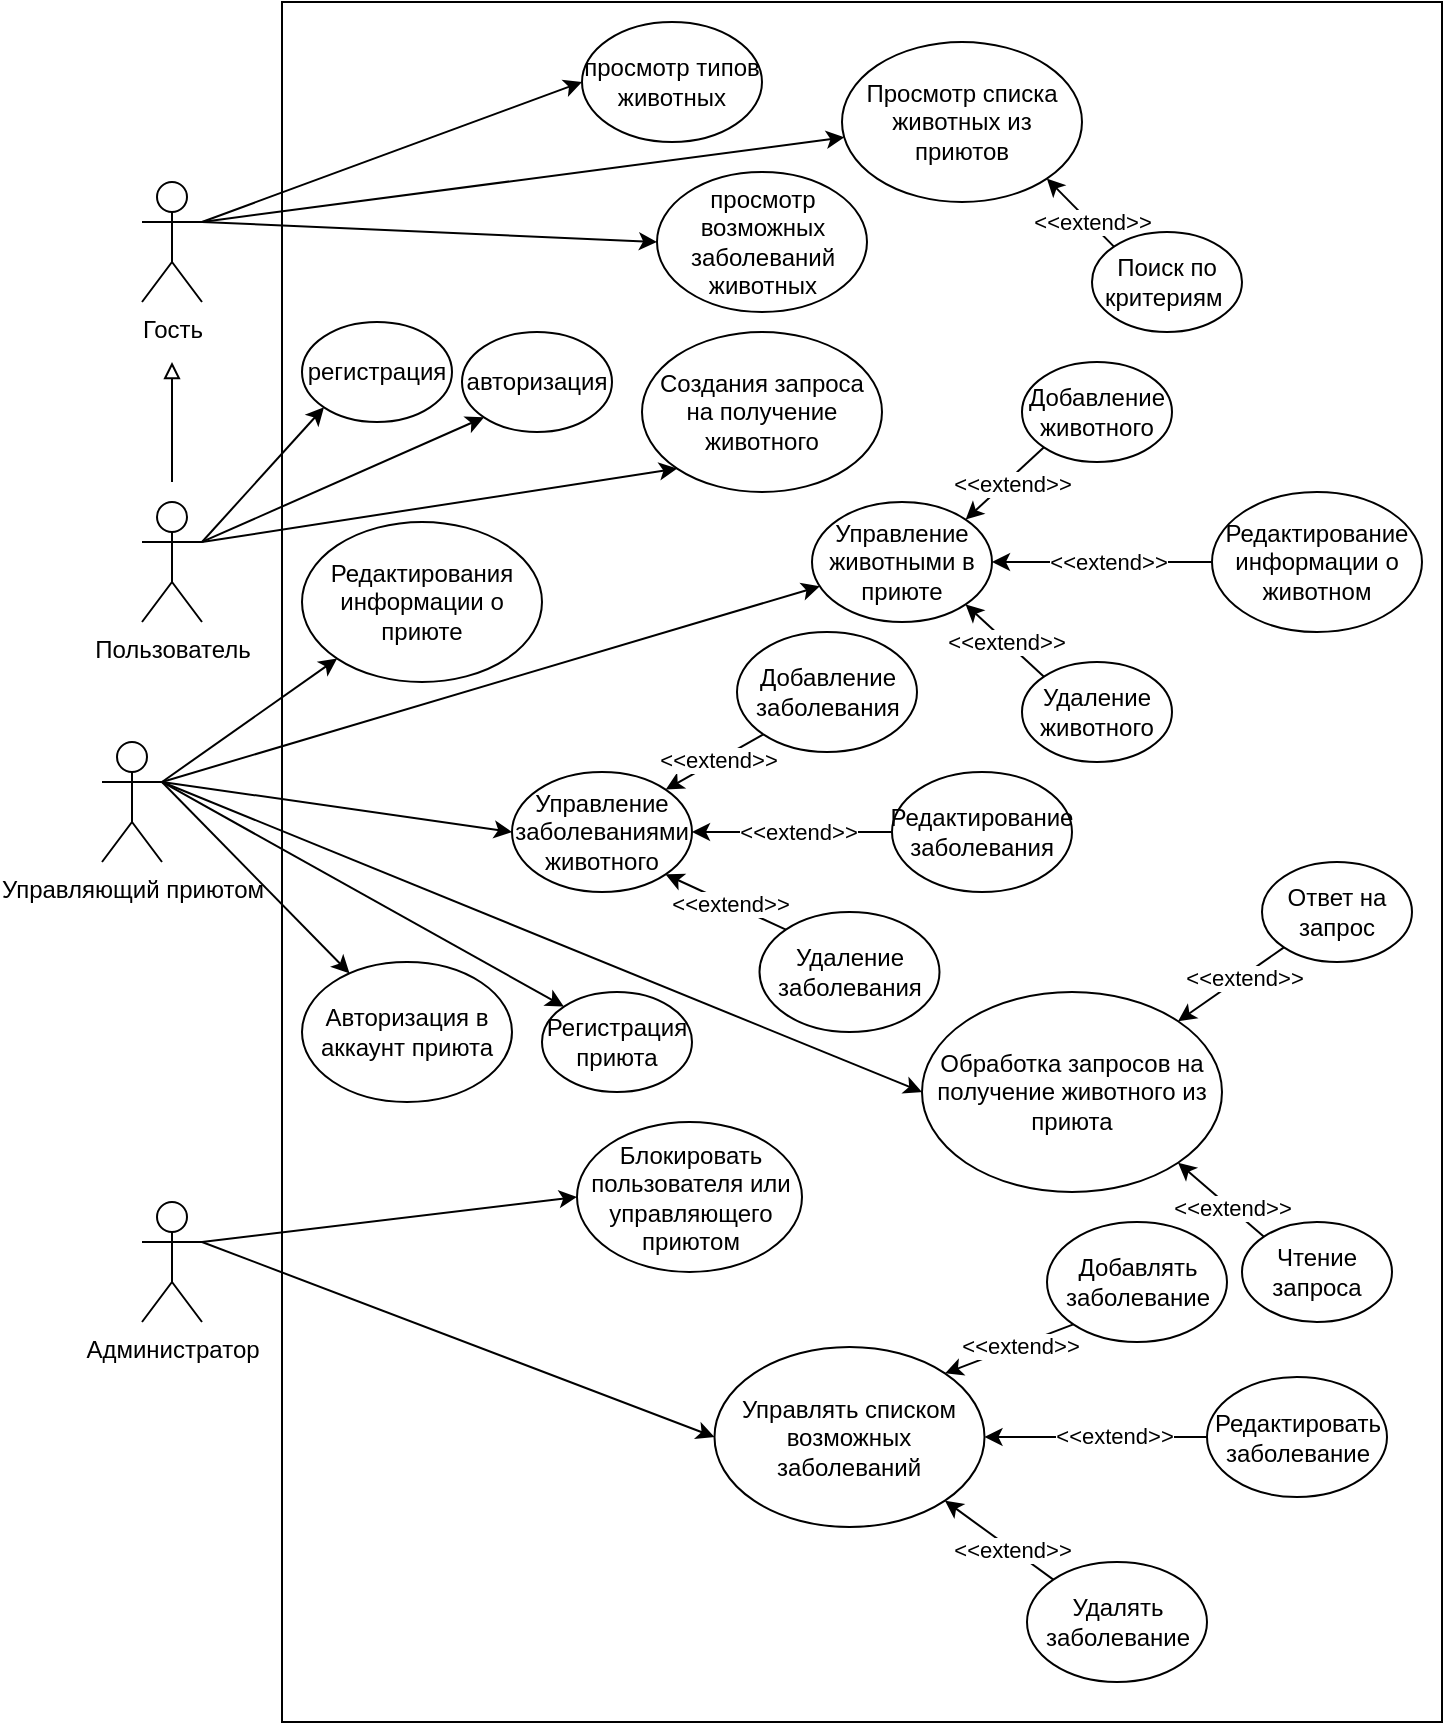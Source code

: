 <mxfile version="24.7.16">
  <diagram name="Страница — 1" id="4j2fhUW6OF-kj67QKV7w">
    <mxGraphModel dx="2261" dy="1875" grid="1" gridSize="10" guides="1" tooltips="1" connect="1" arrows="1" fold="1" page="1" pageScale="1" pageWidth="827" pageHeight="1169" math="0" shadow="0">
      <root>
        <mxCell id="0" />
        <mxCell id="1" parent="0" />
        <mxCell id="I4nIWvLqw0dqqEzSKCfI-119" value="" style="rounded=0;whiteSpace=wrap;html=1;" parent="1" vertex="1">
          <mxGeometry x="50" y="-140" width="580" height="860" as="geometry" />
        </mxCell>
        <mxCell id="I4nIWvLqw0dqqEzSKCfI-120" value="Гость" style="shape=umlActor;verticalLabelPosition=bottom;verticalAlign=top;html=1;outlineConnect=0;" parent="1" vertex="1">
          <mxGeometry x="-20" y="-50" width="30" height="60" as="geometry" />
        </mxCell>
        <mxCell id="I4nIWvLqw0dqqEzSKCfI-121" value="Пользователь" style="shape=umlActor;verticalLabelPosition=bottom;verticalAlign=top;html=1;outlineConnect=0;" parent="1" vertex="1">
          <mxGeometry x="-20" y="110" width="30" height="60" as="geometry" />
        </mxCell>
        <mxCell id="I4nIWvLqw0dqqEzSKCfI-122" value="Управляющий приютом" style="shape=umlActor;verticalLabelPosition=bottom;verticalAlign=top;html=1;outlineConnect=0;" parent="1" vertex="1">
          <mxGeometry x="-40" y="230" width="30" height="60" as="geometry" />
        </mxCell>
        <mxCell id="I4nIWvLqw0dqqEzSKCfI-123" value="Администратор" style="shape=umlActor;verticalLabelPosition=bottom;verticalAlign=top;html=1;outlineConnect=0;" parent="1" vertex="1">
          <mxGeometry x="-20" y="460" width="30" height="60" as="geometry" />
        </mxCell>
        <mxCell id="I4nIWvLqw0dqqEzSKCfI-124" value="регистрация" style="ellipse;whiteSpace=wrap;html=1;" parent="1" vertex="1">
          <mxGeometry x="60" y="20" width="75" height="50" as="geometry" />
        </mxCell>
        <mxCell id="I4nIWvLqw0dqqEzSKCfI-125" value="авторизация" style="ellipse;whiteSpace=wrap;html=1;" parent="1" vertex="1">
          <mxGeometry x="140" y="25" width="75" height="50" as="geometry" />
        </mxCell>
        <mxCell id="I4nIWvLqw0dqqEzSKCfI-126" value="" style="endArrow=classic;html=1;rounded=0;exitX=1;exitY=0.333;exitDx=0;exitDy=0;exitPerimeter=0;entryX=0;entryY=1;entryDx=0;entryDy=0;" parent="1" source="I4nIWvLqw0dqqEzSKCfI-121" target="I4nIWvLqw0dqqEzSKCfI-124" edge="1">
          <mxGeometry width="50" height="50" relative="1" as="geometry">
            <mxPoint x="20" y="140" as="sourcePoint" />
            <mxPoint x="140" y="130" as="targetPoint" />
          </mxGeometry>
        </mxCell>
        <mxCell id="I4nIWvLqw0dqqEzSKCfI-127" value="" style="endArrow=classic;html=1;rounded=0;exitX=1;exitY=0.333;exitDx=0;exitDy=0;exitPerimeter=0;entryX=0;entryY=1;entryDx=0;entryDy=0;" parent="1" source="I4nIWvLqw0dqqEzSKCfI-121" target="I4nIWvLqw0dqqEzSKCfI-125" edge="1">
          <mxGeometry width="50" height="50" relative="1" as="geometry">
            <mxPoint x="130" y="220" as="sourcePoint" />
            <mxPoint x="180" y="170" as="targetPoint" />
          </mxGeometry>
        </mxCell>
        <mxCell id="I4nIWvLqw0dqqEzSKCfI-128" value="" style="endArrow=block;html=1;rounded=0;endFill=0;" parent="1" edge="1">
          <mxGeometry width="50" height="50" relative="1" as="geometry">
            <mxPoint x="-5" y="100" as="sourcePoint" />
            <mxPoint x="-5" y="40" as="targetPoint" />
          </mxGeometry>
        </mxCell>
        <mxCell id="I4nIWvLqw0dqqEzSKCfI-129" value="просмотр типов животных" style="ellipse;whiteSpace=wrap;html=1;" parent="1" vertex="1">
          <mxGeometry x="200" y="-130" width="90" height="60" as="geometry" />
        </mxCell>
        <mxCell id="I4nIWvLqw0dqqEzSKCfI-130" value="просмотр возможных заболеваний животных" style="ellipse;whiteSpace=wrap;html=1;" parent="1" vertex="1">
          <mxGeometry x="237.5" y="-55" width="105" height="70" as="geometry" />
        </mxCell>
        <mxCell id="I4nIWvLqw0dqqEzSKCfI-131" value="" style="endArrow=classic;html=1;rounded=0;exitX=1;exitY=0.333;exitDx=0;exitDy=0;exitPerimeter=0;entryX=0;entryY=0.5;entryDx=0;entryDy=0;" parent="1" source="I4nIWvLqw0dqqEzSKCfI-120" target="I4nIWvLqw0dqqEzSKCfI-129" edge="1">
          <mxGeometry width="50" height="50" relative="1" as="geometry">
            <mxPoint x="160" y="20" as="sourcePoint" />
            <mxPoint x="210" y="-30" as="targetPoint" />
          </mxGeometry>
        </mxCell>
        <mxCell id="I4nIWvLqw0dqqEzSKCfI-132" value="" style="endArrow=classic;html=1;rounded=0;entryX=0;entryY=0.5;entryDx=0;entryDy=0;" parent="1" target="I4nIWvLqw0dqqEzSKCfI-130" edge="1">
          <mxGeometry width="50" height="50" relative="1" as="geometry">
            <mxPoint x="10" y="-30" as="sourcePoint" />
            <mxPoint x="150" y="-10" as="targetPoint" />
          </mxGeometry>
        </mxCell>
        <mxCell id="I4nIWvLqw0dqqEzSKCfI-133" value="" style="endArrow=classic;html=1;rounded=0;exitX=1;exitY=0.333;exitDx=0;exitDy=0;exitPerimeter=0;" parent="1" source="I4nIWvLqw0dqqEzSKCfI-122" target="I4nIWvLqw0dqqEzSKCfI-134" edge="1">
          <mxGeometry width="50" height="50" relative="1" as="geometry">
            <mxPoint x="60" y="250" as="sourcePoint" />
            <mxPoint x="120" y="250" as="targetPoint" />
          </mxGeometry>
        </mxCell>
        <mxCell id="I4nIWvLqw0dqqEzSKCfI-134" value="Управление животными в приюте" style="ellipse;whiteSpace=wrap;html=1;" parent="1" vertex="1">
          <mxGeometry x="315" y="110" width="90" height="60" as="geometry" />
        </mxCell>
        <mxCell id="I4nIWvLqw0dqqEzSKCfI-135" value="Добавление животного" style="ellipse;whiteSpace=wrap;html=1;" parent="1" vertex="1">
          <mxGeometry x="420" y="40" width="75" height="50" as="geometry" />
        </mxCell>
        <mxCell id="I4nIWvLqw0dqqEzSKCfI-136" value="Редактирование информации о животном" style="ellipse;whiteSpace=wrap;html=1;" parent="1" vertex="1">
          <mxGeometry x="515" y="105" width="105" height="70" as="geometry" />
        </mxCell>
        <mxCell id="I4nIWvLqw0dqqEzSKCfI-137" value="Удаление животного" style="ellipse;whiteSpace=wrap;html=1;" parent="1" vertex="1">
          <mxGeometry x="420" y="190" width="75" height="50" as="geometry" />
        </mxCell>
        <mxCell id="I4nIWvLqw0dqqEzSKCfI-138" value="" style="endArrow=classic;html=1;rounded=0;exitX=0;exitY=1;exitDx=0;exitDy=0;entryX=1;entryY=0;entryDx=0;entryDy=0;" parent="1" source="I4nIWvLqw0dqqEzSKCfI-135" target="I4nIWvLqw0dqqEzSKCfI-134" edge="1">
          <mxGeometry width="50" height="50" relative="1" as="geometry">
            <mxPoint x="240" y="360" as="sourcePoint" />
            <mxPoint x="290" y="310" as="targetPoint" />
          </mxGeometry>
        </mxCell>
        <mxCell id="I4nIWvLqw0dqqEzSKCfI-139" value="&amp;lt;&amp;lt;extend&amp;gt;&amp;gt;" style="edgeLabel;html=1;align=center;verticalAlign=middle;resizable=0;points=[];" parent="I4nIWvLqw0dqqEzSKCfI-138" vertex="1" connectable="0">
          <mxGeometry x="-0.076" y="2" relative="1" as="geometry">
            <mxPoint as="offset" />
          </mxGeometry>
        </mxCell>
        <mxCell id="I4nIWvLqw0dqqEzSKCfI-140" value="" style="endArrow=classic;html=1;rounded=0;exitX=0;exitY=0.5;exitDx=0;exitDy=0;entryX=1;entryY=0.5;entryDx=0;entryDy=0;" parent="1" source="I4nIWvLqw0dqqEzSKCfI-136" target="I4nIWvLqw0dqqEzSKCfI-134" edge="1">
          <mxGeometry width="50" height="50" relative="1" as="geometry">
            <mxPoint x="410" y="190" as="sourcePoint" />
            <mxPoint x="397" y="229" as="targetPoint" />
          </mxGeometry>
        </mxCell>
        <mxCell id="I4nIWvLqw0dqqEzSKCfI-141" value="&amp;lt;&amp;lt;extend&amp;gt;&amp;gt;" style="edgeLabel;html=1;align=center;verticalAlign=middle;resizable=0;points=[];" parent="I4nIWvLqw0dqqEzSKCfI-140" vertex="1" connectable="0">
          <mxGeometry x="-0.05" relative="1" as="geometry">
            <mxPoint as="offset" />
          </mxGeometry>
        </mxCell>
        <mxCell id="I4nIWvLqw0dqqEzSKCfI-142" value="" style="endArrow=classic;html=1;rounded=0;exitX=0;exitY=0;exitDx=0;exitDy=0;entryX=1;entryY=1;entryDx=0;entryDy=0;" parent="1" source="I4nIWvLqw0dqqEzSKCfI-137" target="I4nIWvLqw0dqqEzSKCfI-134" edge="1">
          <mxGeometry width="50" height="50" relative="1" as="geometry">
            <mxPoint x="460" y="250" as="sourcePoint" />
            <mxPoint x="410" y="250" as="targetPoint" />
          </mxGeometry>
        </mxCell>
        <mxCell id="I4nIWvLqw0dqqEzSKCfI-143" value="&amp;lt;&amp;lt;extend&amp;gt;&amp;gt;" style="edgeLabel;html=1;align=center;verticalAlign=middle;resizable=0;points=[];" parent="I4nIWvLqw0dqqEzSKCfI-142" vertex="1" connectable="0">
          <mxGeometry x="-0.006" relative="1" as="geometry">
            <mxPoint as="offset" />
          </mxGeometry>
        </mxCell>
        <mxCell id="I4nIWvLqw0dqqEzSKCfI-144" value="Обработка запросов на получение животного из приюта" style="ellipse;whiteSpace=wrap;html=1;" parent="1" vertex="1">
          <mxGeometry x="370" y="355" width="150" height="100" as="geometry" />
        </mxCell>
        <mxCell id="I4nIWvLqw0dqqEzSKCfI-145" value="" style="endArrow=classic;html=1;rounded=0;exitX=1;exitY=0.333;exitDx=0;exitDy=0;exitPerimeter=0;entryX=0;entryY=0.5;entryDx=0;entryDy=0;" parent="1" source="I4nIWvLqw0dqqEzSKCfI-122" target="I4nIWvLqw0dqqEzSKCfI-144" edge="1">
          <mxGeometry width="50" height="50" relative="1" as="geometry">
            <mxPoint x="100" y="340" as="sourcePoint" />
            <mxPoint x="150" y="290" as="targetPoint" />
          </mxGeometry>
        </mxCell>
        <mxCell id="I4nIWvLqw0dqqEzSKCfI-146" value="Чтение запроса" style="ellipse;whiteSpace=wrap;html=1;" parent="1" vertex="1">
          <mxGeometry x="530" y="470" width="75" height="50" as="geometry" />
        </mxCell>
        <mxCell id="I4nIWvLqw0dqqEzSKCfI-147" value="" style="endArrow=classic;html=1;rounded=0;entryX=1;entryY=1;entryDx=0;entryDy=0;exitX=0;exitY=0;exitDx=0;exitDy=0;" parent="1" source="I4nIWvLqw0dqqEzSKCfI-146" target="I4nIWvLqw0dqqEzSKCfI-144" edge="1">
          <mxGeometry width="50" height="50" relative="1" as="geometry">
            <mxPoint x="540" y="462.5" as="sourcePoint" />
            <mxPoint x="590" y="412.5" as="targetPoint" />
          </mxGeometry>
        </mxCell>
        <mxCell id="I4nIWvLqw0dqqEzSKCfI-148" value="&amp;lt;&amp;lt;extend&amp;gt;&amp;gt;" style="edgeLabel;html=1;align=center;verticalAlign=middle;resizable=0;points=[];" parent="I4nIWvLqw0dqqEzSKCfI-147" vertex="1" connectable="0">
          <mxGeometry x="-0.22" relative="1" as="geometry">
            <mxPoint as="offset" />
          </mxGeometry>
        </mxCell>
        <mxCell id="I4nIWvLqw0dqqEzSKCfI-149" value="Ответ на запрос" style="ellipse;whiteSpace=wrap;html=1;" parent="1" vertex="1">
          <mxGeometry x="540" y="290" width="75" height="50" as="geometry" />
        </mxCell>
        <mxCell id="I4nIWvLqw0dqqEzSKCfI-150" value="" style="endArrow=classic;html=1;rounded=0;exitX=0;exitY=1;exitDx=0;exitDy=0;entryX=1;entryY=0;entryDx=0;entryDy=0;" parent="1" source="I4nIWvLqw0dqqEzSKCfI-149" target="I4nIWvLqw0dqqEzSKCfI-144" edge="1">
          <mxGeometry width="50" height="50" relative="1" as="geometry">
            <mxPoint x="580" y="392.5" as="sourcePoint" />
            <mxPoint x="630" y="342.5" as="targetPoint" />
          </mxGeometry>
        </mxCell>
        <mxCell id="I4nIWvLqw0dqqEzSKCfI-151" value="&amp;lt;&amp;lt;extend&amp;gt;&amp;gt;" style="edgeLabel;html=1;align=center;verticalAlign=middle;resizable=0;points=[];" parent="I4nIWvLqw0dqqEzSKCfI-150" vertex="1" connectable="0">
          <mxGeometry x="-0.214" y="1" relative="1" as="geometry">
            <mxPoint as="offset" />
          </mxGeometry>
        </mxCell>
        <mxCell id="I4nIWvLqw0dqqEzSKCfI-152" value="Блокировать пользователя или управляющего приютом" style="ellipse;whiteSpace=wrap;html=1;" parent="1" vertex="1">
          <mxGeometry x="197.5" y="420" width="112.5" height="75" as="geometry" />
        </mxCell>
        <mxCell id="I4nIWvLqw0dqqEzSKCfI-153" value="" style="endArrow=classic;html=1;rounded=0;exitX=1;exitY=0.333;exitDx=0;exitDy=0;exitPerimeter=0;entryX=0;entryY=0.5;entryDx=0;entryDy=0;" parent="1" source="I4nIWvLqw0dqqEzSKCfI-123" target="I4nIWvLqw0dqqEzSKCfI-152" edge="1">
          <mxGeometry width="50" height="50" relative="1" as="geometry">
            <mxPoint x="70" y="595" as="sourcePoint" />
            <mxPoint x="120" y="545" as="targetPoint" />
          </mxGeometry>
        </mxCell>
        <mxCell id="I4nIWvLqw0dqqEzSKCfI-154" value="Управлять списком возможных заболеваний" style="ellipse;whiteSpace=wrap;html=1;" parent="1" vertex="1">
          <mxGeometry x="266.25" y="532.5" width="135" height="90" as="geometry" />
        </mxCell>
        <mxCell id="I4nIWvLqw0dqqEzSKCfI-155" value="Удалять заболевание" style="ellipse;whiteSpace=wrap;html=1;" parent="1" vertex="1">
          <mxGeometry x="422.5" y="640" width="90" height="60" as="geometry" />
        </mxCell>
        <mxCell id="I4nIWvLqw0dqqEzSKCfI-156" value="" style="endArrow=classic;html=1;rounded=0;entryX=1;entryY=1;entryDx=0;entryDy=0;exitX=0;exitY=0;exitDx=0;exitDy=0;" parent="1" source="I4nIWvLqw0dqqEzSKCfI-155" target="I4nIWvLqw0dqqEzSKCfI-154" edge="1">
          <mxGeometry width="50" height="50" relative="1" as="geometry">
            <mxPoint x="402.5" y="670" as="sourcePoint" />
            <mxPoint x="452.5" y="620" as="targetPoint" />
          </mxGeometry>
        </mxCell>
        <mxCell id="I4nIWvLqw0dqqEzSKCfI-157" value="&amp;lt;&amp;lt;extend&amp;gt;&amp;gt;" style="edgeLabel;html=1;align=center;verticalAlign=middle;resizable=0;points=[];" parent="I4nIWvLqw0dqqEzSKCfI-156" vertex="1" connectable="0">
          <mxGeometry x="-0.236" relative="1" as="geometry">
            <mxPoint as="offset" />
          </mxGeometry>
        </mxCell>
        <mxCell id="I4nIWvLqw0dqqEzSKCfI-158" value="Редактировать заболевание" style="ellipse;whiteSpace=wrap;html=1;" parent="1" vertex="1">
          <mxGeometry x="512.5" y="547.5" width="90" height="60" as="geometry" />
        </mxCell>
        <mxCell id="I4nIWvLqw0dqqEzSKCfI-159" value="Добавлять заболевание" style="ellipse;whiteSpace=wrap;html=1;" parent="1" vertex="1">
          <mxGeometry x="432.5" y="470" width="90" height="60" as="geometry" />
        </mxCell>
        <mxCell id="I4nIWvLqw0dqqEzSKCfI-160" value="" style="endArrow=classic;html=1;rounded=0;entryX=1;entryY=0.5;entryDx=0;entryDy=0;exitX=0;exitY=0.5;exitDx=0;exitDy=0;" parent="1" source="I4nIWvLqw0dqqEzSKCfI-158" target="I4nIWvLqw0dqqEzSKCfI-154" edge="1">
          <mxGeometry width="50" height="50" relative="1" as="geometry">
            <mxPoint x="442.5" y="640" as="sourcePoint" />
            <mxPoint x="492.5" y="590" as="targetPoint" />
          </mxGeometry>
        </mxCell>
        <mxCell id="I4nIWvLqw0dqqEzSKCfI-161" value="&amp;lt;&amp;lt;extend&amp;gt;&amp;gt;" style="edgeLabel;html=1;align=center;verticalAlign=middle;resizable=0;points=[];" parent="I4nIWvLqw0dqqEzSKCfI-160" vertex="1" connectable="0">
          <mxGeometry x="-0.156" y="-1" relative="1" as="geometry">
            <mxPoint as="offset" />
          </mxGeometry>
        </mxCell>
        <mxCell id="I4nIWvLqw0dqqEzSKCfI-162" value="" style="endArrow=classic;html=1;rounded=0;entryX=1;entryY=0;entryDx=0;entryDy=0;exitX=0;exitY=1;exitDx=0;exitDy=0;" parent="1" source="I4nIWvLqw0dqqEzSKCfI-159" target="I4nIWvLqw0dqqEzSKCfI-154" edge="1">
          <mxGeometry width="50" height="50" relative="1" as="geometry">
            <mxPoint x="552.5" y="610" as="sourcePoint" />
            <mxPoint x="425.5" y="588" as="targetPoint" />
          </mxGeometry>
        </mxCell>
        <mxCell id="I4nIWvLqw0dqqEzSKCfI-163" value="&amp;lt;&amp;lt;extend&amp;gt;&amp;gt;" style="edgeLabel;html=1;align=center;verticalAlign=middle;resizable=0;points=[];" parent="I4nIWvLqw0dqqEzSKCfI-162" vertex="1" connectable="0">
          <mxGeometry x="-0.176" relative="1" as="geometry">
            <mxPoint as="offset" />
          </mxGeometry>
        </mxCell>
        <mxCell id="I4nIWvLqw0dqqEzSKCfI-164" value="" style="endArrow=classic;html=1;rounded=0;exitX=1;exitY=0.333;exitDx=0;exitDy=0;exitPerimeter=0;entryX=0;entryY=0.5;entryDx=0;entryDy=0;" parent="1" source="I4nIWvLqw0dqqEzSKCfI-123" target="I4nIWvLqw0dqqEzSKCfI-154" edge="1">
          <mxGeometry width="50" height="50" relative="1" as="geometry">
            <mxPoint x="60" y="600" as="sourcePoint" />
            <mxPoint x="110" y="550" as="targetPoint" />
          </mxGeometry>
        </mxCell>
        <mxCell id="I4nIWvLqw0dqqEzSKCfI-165" value="Создания запроса на получение животного" style="ellipse;whiteSpace=wrap;html=1;" parent="1" vertex="1">
          <mxGeometry x="230" y="25" width="120" height="80" as="geometry" />
        </mxCell>
        <mxCell id="I4nIWvLqw0dqqEzSKCfI-166" value="Редактирования информации о приюте" style="ellipse;whiteSpace=wrap;html=1;" parent="1" vertex="1">
          <mxGeometry x="60" y="120" width="120" height="80" as="geometry" />
        </mxCell>
        <mxCell id="I4nIWvLqw0dqqEzSKCfI-167" value="" style="endArrow=classic;html=1;rounded=0;entryX=0;entryY=1;entryDx=0;entryDy=0;exitX=1;exitY=0.333;exitDx=0;exitDy=0;exitPerimeter=0;" parent="1" source="I4nIWvLqw0dqqEzSKCfI-122" target="I4nIWvLqw0dqqEzSKCfI-166" edge="1">
          <mxGeometry width="50" height="50" relative="1" as="geometry">
            <mxPoint x="10" y="250" as="sourcePoint" />
            <mxPoint x="200" y="270" as="targetPoint" />
          </mxGeometry>
        </mxCell>
        <mxCell id="I4nIWvLqw0dqqEzSKCfI-168" value="" style="endArrow=classic;html=1;rounded=0;entryX=0;entryY=1;entryDx=0;entryDy=0;" parent="1" target="I4nIWvLqw0dqqEzSKCfI-165" edge="1">
          <mxGeometry width="50" height="50" relative="1" as="geometry">
            <mxPoint x="10" y="130" as="sourcePoint" />
            <mxPoint x="238" y="208" as="targetPoint" />
          </mxGeometry>
        </mxCell>
        <mxCell id="I4nIWvLqw0dqqEzSKCfI-169" value="Просмотр списка животных из приютов" style="ellipse;whiteSpace=wrap;html=1;" parent="1" vertex="1">
          <mxGeometry x="330" y="-120" width="120" height="80" as="geometry" />
        </mxCell>
        <mxCell id="I4nIWvLqw0dqqEzSKCfI-170" value="" style="endArrow=classic;html=1;rounded=0;exitX=1;exitY=0.333;exitDx=0;exitDy=0;exitPerimeter=0;" parent="1" source="I4nIWvLqw0dqqEzSKCfI-120" target="I4nIWvLqw0dqqEzSKCfI-169" edge="1">
          <mxGeometry width="50" height="50" relative="1" as="geometry">
            <mxPoint x="460" as="sourcePoint" />
            <mxPoint x="510" y="-50" as="targetPoint" />
          </mxGeometry>
        </mxCell>
        <mxCell id="I4nIWvLqw0dqqEzSKCfI-171" value="" style="endArrow=classic;html=1;rounded=0;entryX=1;entryY=1;entryDx=0;entryDy=0;exitX=0;exitY=0;exitDx=0;exitDy=0;" parent="1" source="I4nIWvLqw0dqqEzSKCfI-173" target="I4nIWvLqw0dqqEzSKCfI-169" edge="1">
          <mxGeometry width="50" height="50" relative="1" as="geometry">
            <mxPoint x="480" y="20" as="sourcePoint" />
            <mxPoint x="520" y="-20" as="targetPoint" />
          </mxGeometry>
        </mxCell>
        <mxCell id="I4nIWvLqw0dqqEzSKCfI-172" value="&amp;lt;&amp;lt;extend&amp;gt;&amp;gt;" style="edgeLabel;html=1;align=center;verticalAlign=middle;resizable=0;points=[];" parent="I4nIWvLqw0dqqEzSKCfI-171" vertex="1" connectable="0">
          <mxGeometry x="-0.281" y="-1" relative="1" as="geometry">
            <mxPoint as="offset" />
          </mxGeometry>
        </mxCell>
        <mxCell id="I4nIWvLqw0dqqEzSKCfI-173" value="Поиск по критериям&amp;nbsp;" style="ellipse;whiteSpace=wrap;html=1;" parent="1" vertex="1">
          <mxGeometry x="455" y="-25" width="75" height="50" as="geometry" />
        </mxCell>
        <mxCell id="I4nIWvLqw0dqqEzSKCfI-175" value="Регистрация приюта" style="ellipse;whiteSpace=wrap;html=1;" parent="1" vertex="1">
          <mxGeometry x="180" y="355" width="75" height="50" as="geometry" />
        </mxCell>
        <mxCell id="I4nIWvLqw0dqqEzSKCfI-176" value="Авторизация в аккаунт приюта" style="ellipse;whiteSpace=wrap;html=1;" parent="1" vertex="1">
          <mxGeometry x="60" y="340" width="105" height="70" as="geometry" />
        </mxCell>
        <mxCell id="I4nIWvLqw0dqqEzSKCfI-177" value="" style="endArrow=classic;html=1;rounded=0;exitX=1;exitY=0.333;exitDx=0;exitDy=0;exitPerimeter=0;" parent="1" source="I4nIWvLqw0dqqEzSKCfI-122" target="I4nIWvLqw0dqqEzSKCfI-176" edge="1">
          <mxGeometry width="50" height="50" relative="1" as="geometry">
            <mxPoint x="120" y="340" as="sourcePoint" />
            <mxPoint x="170" y="290" as="targetPoint" />
          </mxGeometry>
        </mxCell>
        <mxCell id="I4nIWvLqw0dqqEzSKCfI-178" value="" style="endArrow=classic;html=1;rounded=0;exitX=1;exitY=0.333;exitDx=0;exitDy=0;exitPerimeter=0;entryX=0;entryY=0;entryDx=0;entryDy=0;" parent="1" source="I4nIWvLqw0dqqEzSKCfI-122" target="I4nIWvLqw0dqqEzSKCfI-175" edge="1">
          <mxGeometry width="50" height="50" relative="1" as="geometry">
            <mxPoint x="210" y="340" as="sourcePoint" />
            <mxPoint x="-10" y="370" as="targetPoint" />
          </mxGeometry>
        </mxCell>
        <mxCell id="DdBf_UqQ4syLSRsf3nNw-1" value="Управление заболеваниями животного" style="ellipse;whiteSpace=wrap;html=1;" vertex="1" parent="1">
          <mxGeometry x="165" y="245" width="90" height="60" as="geometry" />
        </mxCell>
        <mxCell id="DdBf_UqQ4syLSRsf3nNw-2" value="" style="endArrow=classic;html=1;rounded=0;exitX=1;exitY=0.333;exitDx=0;exitDy=0;exitPerimeter=0;entryX=0;entryY=0.5;entryDx=0;entryDy=0;" edge="1" parent="1" source="I4nIWvLqw0dqqEzSKCfI-122" target="DdBf_UqQ4syLSRsf3nNw-1">
          <mxGeometry width="50" height="50" relative="1" as="geometry">
            <mxPoint y="260" as="sourcePoint" />
            <mxPoint x="320" y="251" as="targetPoint" />
          </mxGeometry>
        </mxCell>
        <mxCell id="DdBf_UqQ4syLSRsf3nNw-4" value="Удаление заболевания" style="ellipse;whiteSpace=wrap;html=1;" vertex="1" parent="1">
          <mxGeometry x="288.75" y="315" width="90" height="60" as="geometry" />
        </mxCell>
        <mxCell id="DdBf_UqQ4syLSRsf3nNw-5" value="Добавление заболевания" style="ellipse;whiteSpace=wrap;html=1;" vertex="1" parent="1">
          <mxGeometry x="277.5" y="175" width="90" height="60" as="geometry" />
        </mxCell>
        <mxCell id="DdBf_UqQ4syLSRsf3nNw-6" value="Редактирование заболевания" style="ellipse;whiteSpace=wrap;html=1;" vertex="1" parent="1">
          <mxGeometry x="355" y="245" width="90" height="60" as="geometry" />
        </mxCell>
        <mxCell id="DdBf_UqQ4syLSRsf3nNw-7" value="" style="endArrow=classic;html=1;rounded=0;exitX=0;exitY=1;exitDx=0;exitDy=0;entryX=1;entryY=0;entryDx=0;entryDy=0;" edge="1" parent="1" source="DdBf_UqQ4syLSRsf3nNw-5" target="DdBf_UqQ4syLSRsf3nNw-1">
          <mxGeometry width="50" height="50" relative="1" as="geometry">
            <mxPoint x="525" y="150" as="sourcePoint" />
            <mxPoint x="415" y="150" as="targetPoint" />
          </mxGeometry>
        </mxCell>
        <mxCell id="DdBf_UqQ4syLSRsf3nNw-8" value="&amp;lt;&amp;lt;extend&amp;gt;&amp;gt;" style="edgeLabel;html=1;align=center;verticalAlign=middle;resizable=0;points=[];" vertex="1" connectable="0" parent="DdBf_UqQ4syLSRsf3nNw-7">
          <mxGeometry x="-0.05" relative="1" as="geometry">
            <mxPoint as="offset" />
          </mxGeometry>
        </mxCell>
        <mxCell id="DdBf_UqQ4syLSRsf3nNw-9" value="" style="endArrow=classic;html=1;rounded=0;exitX=0;exitY=0.5;exitDx=0;exitDy=0;entryX=1;entryY=0.5;entryDx=0;entryDy=0;" edge="1" parent="1" source="DdBf_UqQ4syLSRsf3nNw-6" target="DdBf_UqQ4syLSRsf3nNw-1">
          <mxGeometry width="50" height="50" relative="1" as="geometry">
            <mxPoint x="303" y="251" as="sourcePoint" />
            <mxPoint x="277" y="279" as="targetPoint" />
          </mxGeometry>
        </mxCell>
        <mxCell id="DdBf_UqQ4syLSRsf3nNw-10" value="&amp;lt;&amp;lt;extend&amp;gt;&amp;gt;" style="edgeLabel;html=1;align=center;verticalAlign=middle;resizable=0;points=[];" vertex="1" connectable="0" parent="DdBf_UqQ4syLSRsf3nNw-9">
          <mxGeometry x="-0.05" relative="1" as="geometry">
            <mxPoint as="offset" />
          </mxGeometry>
        </mxCell>
        <mxCell id="DdBf_UqQ4syLSRsf3nNw-11" value="" style="endArrow=classic;html=1;rounded=0;exitX=0;exitY=0;exitDx=0;exitDy=0;entryX=1;entryY=1;entryDx=0;entryDy=0;" edge="1" parent="1" source="DdBf_UqQ4syLSRsf3nNw-4" target="DdBf_UqQ4syLSRsf3nNw-1">
          <mxGeometry width="50" height="50" relative="1" as="geometry">
            <mxPoint x="335" y="300" as="sourcePoint" />
            <mxPoint x="290" y="300" as="targetPoint" />
          </mxGeometry>
        </mxCell>
        <mxCell id="DdBf_UqQ4syLSRsf3nNw-12" value="&amp;lt;&amp;lt;extend&amp;gt;&amp;gt;" style="edgeLabel;html=1;align=center;verticalAlign=middle;resizable=0;points=[];" vertex="1" connectable="0" parent="DdBf_UqQ4syLSRsf3nNw-11">
          <mxGeometry x="-0.05" relative="1" as="geometry">
            <mxPoint as="offset" />
          </mxGeometry>
        </mxCell>
      </root>
    </mxGraphModel>
  </diagram>
</mxfile>
